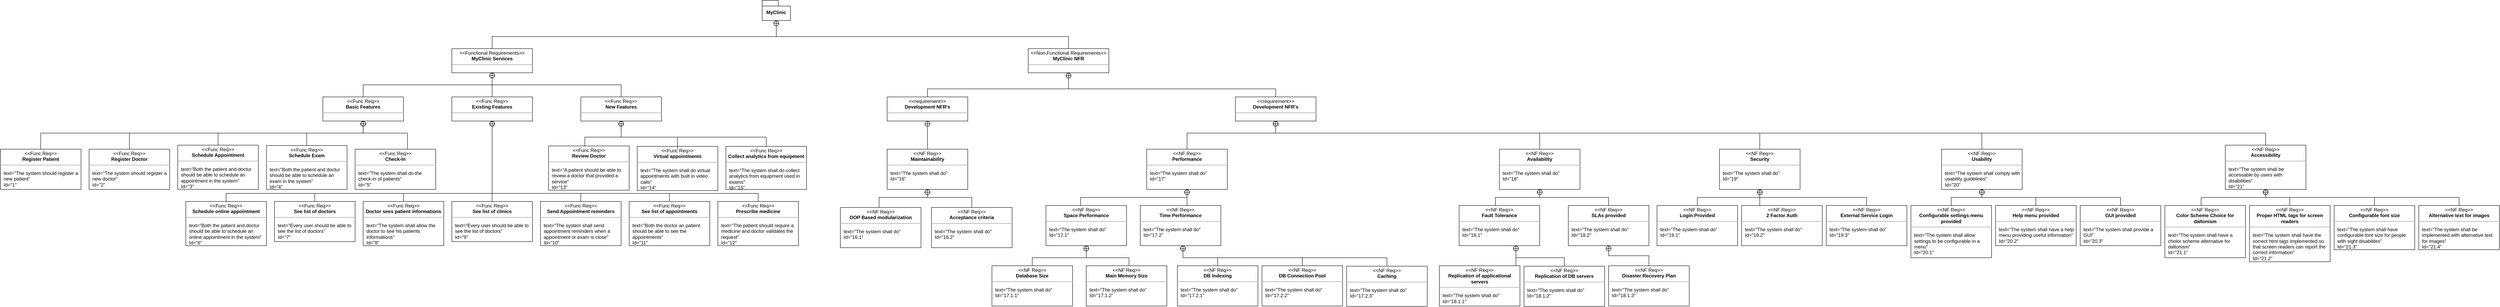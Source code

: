 <mxfile version="24.4.0" type="github">
  <diagram name="Página-1" id="odFwpj1P_mLRmx9RzsQF">
    <mxGraphModel dx="2654" dy="497" grid="1" gridSize="10" guides="1" tooltips="1" connect="1" arrows="1" fold="1" page="1" pageScale="1" pageWidth="827" pageHeight="1169" math="0" shadow="0">
      <root>
        <mxCell id="0" />
        <mxCell id="1" parent="0" />
        <mxCell id="1v43-9IHqfWxljv2G6Mm-1" value="&lt;p style=&quot;margin:0px;margin-top:4px;text-align:center;&quot;&gt;&amp;lt;&amp;lt;Functional Requirements&amp;gt;&amp;gt;&lt;br&gt;&lt;b&gt;MyClinic Services&lt;/b&gt;&lt;/p&gt;&lt;hr&gt;&lt;p&gt;&lt;/p&gt;&lt;p style=&quot;margin:0px;margin-left:8px;text-align:left;&quot;&gt;&lt;br&gt;&lt;/p&gt;" style="shape=rect;overflow=fill;html=1;whiteSpace=wrap;align=center;" parent="1" vertex="1">
          <mxGeometry x="-370" y="130" width="200" height="60" as="geometry" />
        </mxCell>
        <mxCell id="1v43-9IHqfWxljv2G6Mm-2" value="MyClinic" style="shape=folder;fontStyle=1;spacingTop=10;tabWidth=40;tabHeight=14;tabPosition=left;html=1;whiteSpace=wrap;" parent="1" vertex="1">
          <mxGeometry x="400" y="10" width="70" height="50" as="geometry" />
        </mxCell>
        <mxCell id="1v43-9IHqfWxljv2G6Mm-4" value="&lt;p style=&quot;margin:0px;margin-top:4px;text-align:center;&quot;&gt;&amp;lt;&amp;lt;Non-Functional Requirements&amp;gt;&amp;gt;&lt;br&gt;&lt;b&gt;MyClinic NFR&lt;/b&gt;&lt;/p&gt;&lt;hr&gt;&lt;p&gt;&lt;/p&gt;&lt;p style=&quot;margin:0px;margin-left:8px;text-align:left;&quot;&gt;&lt;br&gt;&lt;/p&gt;" style="shape=rect;overflow=fill;html=1;whiteSpace=wrap;align=center;" parent="1" vertex="1">
          <mxGeometry x="1060" y="130" width="200" height="60" as="geometry" />
        </mxCell>
        <mxCell id="1v43-9IHqfWxljv2G6Mm-42" value="&lt;p style=&quot;margin:0px;margin-top:4px;text-align:center;&quot;&gt;&amp;lt;&amp;lt;Func Req&amp;gt;&amp;gt;&lt;br&gt;&lt;b&gt;Register Patient&lt;/b&gt;&lt;/p&gt;&lt;hr&gt;&lt;p&gt;&lt;/p&gt;&lt;p style=&quot;margin:0px;margin-left:8px;text-align:left;&quot;&gt;text=&quot;The system should register a new patient&quot;&lt;br&gt;Id=&quot;1&quot;&lt;/p&gt;" style="shape=rect;overflow=fill;html=1;whiteSpace=wrap;align=center;" parent="1" vertex="1">
          <mxGeometry x="-1490" y="380" width="200" height="100" as="geometry" />
        </mxCell>
        <mxCell id="1v43-9IHqfWxljv2G6Mm-43" value="&lt;p style=&quot;margin:0px;margin-top:4px;text-align:center;&quot;&gt;&amp;lt;&amp;lt;Func Req&amp;gt;&amp;gt;&lt;br&gt;&lt;b&gt;Basic Features&lt;/b&gt;&lt;/p&gt;&lt;hr&gt;&lt;p&gt;&lt;/p&gt;&lt;p style=&quot;margin:0px;margin-left:8px;text-align:left;&quot;&gt;&lt;br&gt;&lt;/p&gt;" style="shape=rect;overflow=fill;html=1;whiteSpace=wrap;align=center;" parent="1" vertex="1">
          <mxGeometry x="-690" y="250" width="200" height="60" as="geometry" />
        </mxCell>
        <mxCell id="1v43-9IHqfWxljv2G6Mm-44" value="&lt;p style=&quot;margin:0px;margin-top:4px;text-align:center;&quot;&gt;&amp;lt;&amp;lt;Func Req&amp;gt;&amp;gt;&lt;br&gt;&lt;b&gt;Existing Features&lt;/b&gt;&lt;/p&gt;&lt;hr&gt;&lt;p&gt;&lt;/p&gt;&lt;p style=&quot;margin:0px;margin-left:8px;text-align:left;&quot;&gt;&lt;br&gt;&lt;/p&gt;" style="shape=rect;overflow=fill;html=1;whiteSpace=wrap;align=center;" parent="1" vertex="1">
          <mxGeometry x="-370" y="250" width="200" height="60" as="geometry" />
        </mxCell>
        <mxCell id="1v43-9IHqfWxljv2G6Mm-45" value="&lt;p style=&quot;margin:0px;margin-top:4px;text-align:center;&quot;&gt;&amp;lt;&amp;lt;Func Req&amp;gt;&amp;gt;&lt;br&gt;&lt;b&gt;New Features&lt;/b&gt;&lt;/p&gt;&lt;hr&gt;&lt;p&gt;&lt;/p&gt;&lt;p style=&quot;margin:0px;margin-left:8px;text-align:left;&quot;&gt;&lt;br&gt;&lt;/p&gt;" style="shape=rect;overflow=fill;html=1;whiteSpace=wrap;align=center;" parent="1" vertex="1">
          <mxGeometry x="-50" y="250" width="200" height="60" as="geometry" />
        </mxCell>
        <mxCell id="1v43-9IHqfWxljv2G6Mm-47" value="&lt;p style=&quot;margin:0px;margin-top:4px;text-align:center;&quot;&gt;&amp;lt;&amp;lt;Func Req&amp;gt;&amp;gt;&lt;br&gt;&lt;b&gt;Register Doctor&lt;/b&gt;&lt;/p&gt;&lt;hr&gt;&lt;p&gt;&lt;/p&gt;&lt;p style=&quot;margin:0px;margin-left:8px;text-align:left;&quot;&gt;text=&quot;The system should register a new doctor&quot;&lt;br&gt;Id=&quot;2&quot;&lt;/p&gt;" style="shape=rect;overflow=fill;html=1;whiteSpace=wrap;align=center;" parent="1" vertex="1">
          <mxGeometry x="-1270" y="380" width="200" height="100" as="geometry" />
        </mxCell>
        <mxCell id="1v43-9IHqfWxljv2G6Mm-48" value="&lt;p style=&quot;margin:0px;margin-top:4px;text-align:center;&quot;&gt;&amp;lt;&amp;lt;Func Req&amp;gt;&amp;gt;&lt;br&gt;&lt;b&gt;Schedule Appointment&lt;/b&gt;&lt;/p&gt;&lt;hr&gt;&lt;p&gt;&lt;/p&gt;&lt;p style=&quot;margin:0px;margin-left:8px;text-align:left;&quot;&gt;text=&quot;Both the patient and doctur should be able to schedule an appointment in the system&quot;&lt;br&gt;Id=&quot;3&quot;&lt;/p&gt;" style="shape=rect;overflow=fill;html=1;whiteSpace=wrap;align=center;" parent="1" vertex="1">
          <mxGeometry x="-1050" y="370" width="200" height="110" as="geometry" />
        </mxCell>
        <mxCell id="1v43-9IHqfWxljv2G6Mm-49" value="&lt;p style=&quot;margin:0px;margin-top:4px;text-align:center;&quot;&gt;&amp;lt;&amp;lt;Func Req&amp;gt;&amp;gt;&lt;br&gt;&lt;b&gt;Schedule Exam&lt;/b&gt;&lt;/p&gt;&lt;hr&gt;&lt;p&gt;&lt;/p&gt;&lt;p style=&quot;margin:0px;margin-left:8px;text-align:left;&quot;&gt;text=&quot;Both the patient and doctur should be able to schedule an exam in the system&quot;&lt;br&gt;Id=&quot;4&quot;&lt;/p&gt;" style="shape=rect;overflow=fill;html=1;whiteSpace=wrap;align=center;" parent="1" vertex="1">
          <mxGeometry x="-830" y="371" width="200" height="109" as="geometry" />
        </mxCell>
        <mxCell id="1v43-9IHqfWxljv2G6Mm-50" value="&lt;p style=&quot;margin:0px;margin-top:4px;text-align:center;&quot;&gt;&amp;lt;&amp;lt;Func Req&amp;gt;&amp;gt;&lt;br&gt;&lt;b&gt;Check-In&lt;/b&gt;&lt;/p&gt;&lt;hr&gt;&lt;p&gt;&lt;/p&gt;&lt;p style=&quot;margin:0px;margin-left:8px;text-align:left;&quot;&gt;text=&quot;The system shall do the check-in of patients&quot;&lt;br&gt;Id=&quot;5&quot;&lt;/p&gt;" style="shape=rect;overflow=fill;html=1;whiteSpace=wrap;align=center;" parent="1" vertex="1">
          <mxGeometry x="-610" y="380" width="200" height="100" as="geometry" />
        </mxCell>
        <mxCell id="1v43-9IHqfWxljv2G6Mm-51" value="" style="rounded=0;html=1;labelBackgroundColor=none;endArrow=none;edgeStyle=elbowEdgeStyle;elbow=vertical;startArrow=sysMLPackCont;startSize=12;" parent="1" source="1v43-9IHqfWxljv2G6Mm-43" target="1v43-9IHqfWxljv2G6Mm-42" edge="1">
          <mxGeometry relative="1" as="geometry">
            <mxPoint x="-1100" y="280" as="sourcePoint" />
            <mxPoint x="-1410" y="340" as="targetPoint" />
            <Array as="points">
              <mxPoint x="-980" y="340" />
            </Array>
          </mxGeometry>
        </mxCell>
        <mxCell id="1v43-9IHqfWxljv2G6Mm-52" value="" style="rounded=0;html=1;labelBackgroundColor=none;endArrow=none;edgeStyle=elbowEdgeStyle;elbow=vertical;startArrow=sysMLPackCont;startSize=12;" parent="1" source="1v43-9IHqfWxljv2G6Mm-43" target="1v43-9IHqfWxljv2G6Mm-47" edge="1">
          <mxGeometry relative="1" as="geometry">
            <mxPoint x="-570" y="340" as="sourcePoint" />
            <mxPoint x="-1330" y="220" as="targetPoint" />
            <Array as="points">
              <mxPoint x="-880" y="340" />
            </Array>
          </mxGeometry>
        </mxCell>
        <mxCell id="1v43-9IHqfWxljv2G6Mm-53" value="" style="rounded=0;html=1;labelBackgroundColor=none;endArrow=none;edgeStyle=elbowEdgeStyle;elbow=vertical;startArrow=sysMLPackCont;startSize=12;" parent="1" source="1v43-9IHqfWxljv2G6Mm-43" target="1v43-9IHqfWxljv2G6Mm-48" edge="1">
          <mxGeometry relative="1" as="geometry">
            <mxPoint x="-540" y="320" as="sourcePoint" />
            <mxPoint x="-1120" y="390" as="targetPoint" />
            <Array as="points">
              <mxPoint x="-770" y="340" />
            </Array>
          </mxGeometry>
        </mxCell>
        <mxCell id="1v43-9IHqfWxljv2G6Mm-54" value="" style="rounded=0;html=1;labelBackgroundColor=none;endArrow=none;edgeStyle=elbowEdgeStyle;elbow=vertical;startArrow=sysMLPackCont;startSize=12;" parent="1" target="1v43-9IHqfWxljv2G6Mm-49" edge="1">
          <mxGeometry relative="1" as="geometry">
            <mxPoint x="-590.11" y="310.0" as="sourcePoint" />
            <mxPoint x="-590.11" y="380" as="targetPoint" />
            <Array as="points">
              <mxPoint x="-590.11" y="340" />
              <mxPoint x="-620.11" y="360" />
            </Array>
          </mxGeometry>
        </mxCell>
        <mxCell id="1v43-9IHqfWxljv2G6Mm-55" value="" style="rounded=0;html=1;labelBackgroundColor=none;endArrow=none;edgeStyle=elbowEdgeStyle;elbow=vertical;startArrow=sysMLPackCont;startSize=12;" parent="1" source="1v43-9IHqfWxljv2G6Mm-43" target="1v43-9IHqfWxljv2G6Mm-50" edge="1">
          <mxGeometry relative="1" as="geometry">
            <mxPoint x="-480.11" y="310.0" as="sourcePoint" />
            <mxPoint x="-620" y="380" as="targetPoint" />
            <Array as="points">
              <mxPoint x="-480.11" y="340" />
              <mxPoint x="-510.11" y="360" />
            </Array>
          </mxGeometry>
        </mxCell>
        <mxCell id="1v43-9IHqfWxljv2G6Mm-56" value="&lt;p style=&quot;margin:0px;margin-top:4px;text-align:center;&quot;&gt;&amp;lt;&amp;lt;Func Req&amp;gt;&amp;gt;&lt;br&gt;&lt;b&gt;Schedule online appointment&lt;/b&gt;&lt;/p&gt;&lt;hr&gt;&lt;p&gt;&lt;/p&gt;&lt;p style=&quot;margin:0px;margin-left:8px;text-align:left;&quot;&gt;text=&quot;Both the patient and doctur should be able to schedule an online appointment in the system&quot;&lt;br&gt;Id=&quot;6&quot;&lt;/p&gt;" style="shape=rect;overflow=fill;html=1;whiteSpace=wrap;align=center;" parent="1" vertex="1">
          <mxGeometry x="-1030" y="510" width="200" height="110" as="geometry" />
        </mxCell>
        <mxCell id="1v43-9IHqfWxljv2G6Mm-57" value="&lt;p style=&quot;margin:0px;margin-top:4px;text-align:center;&quot;&gt;&amp;lt;&amp;lt;Func Req&amp;gt;&amp;gt;&lt;br&gt;&lt;b&gt;See list of doctors&lt;/b&gt;&lt;/p&gt;&lt;hr&gt;&lt;p&gt;&lt;/p&gt;&lt;p style=&quot;margin:0px;margin-left:8px;text-align:left;&quot;&gt;text=&quot;Every user should be able to see the list of doctors&quot;&lt;br&gt;Id=&quot;7&quot;&lt;/p&gt;" style="shape=rect;overflow=fill;html=1;whiteSpace=wrap;align=center;" parent="1" vertex="1">
          <mxGeometry x="-810" y="510" width="200" height="100" as="geometry" />
        </mxCell>
        <mxCell id="1v43-9IHqfWxljv2G6Mm-58" value="&lt;p style=&quot;margin:0px;margin-top:4px;text-align:center;&quot;&gt;&amp;lt;&amp;lt;Func Req&amp;gt;&amp;gt;&lt;br&gt;&lt;b&gt;Doctor sees patient informations&lt;/b&gt;&lt;/p&gt;&lt;hr&gt;&lt;p&gt;&lt;/p&gt;&lt;p style=&quot;margin:0px;margin-left:8px;text-align:left;&quot;&gt;text=&quot;The system shall allow the doctor to see his patients informations&quot;&lt;br&gt;Id=&quot;8&quot;&lt;/p&gt;" style="shape=rect;overflow=fill;html=1;whiteSpace=wrap;align=center;" parent="1" vertex="1">
          <mxGeometry x="-590" y="510" width="200" height="110" as="geometry" />
        </mxCell>
        <mxCell id="1v43-9IHqfWxljv2G6Mm-59" value="&lt;p style=&quot;margin:0px;margin-top:4px;text-align:center;&quot;&gt;&amp;lt;&amp;lt;Func Req&amp;gt;&amp;gt;&lt;br&gt;&lt;b&gt;See list of clinics&lt;/b&gt;&lt;/p&gt;&lt;hr&gt;&lt;p&gt;&lt;/p&gt;&lt;p style=&quot;margin:0px;margin-left:8px;text-align:left;&quot;&gt;text=&quot;Every user should be able to see the list of doctors&quot;&lt;br&gt;Id=&quot;9&quot;&lt;/p&gt;" style="shape=rect;overflow=fill;html=1;whiteSpace=wrap;align=center;" parent="1" vertex="1">
          <mxGeometry x="-370" y="510" width="200" height="100" as="geometry" />
        </mxCell>
        <mxCell id="1v43-9IHqfWxljv2G6Mm-60" value="&lt;p style=&quot;margin:0px;margin-top:4px;text-align:center;&quot;&gt;&amp;lt;&amp;lt;Func Req&amp;gt;&amp;gt;&lt;br&gt;&lt;b&gt;Send Appointment reminders&lt;/b&gt;&lt;/p&gt;&lt;hr&gt;&lt;p&gt;&lt;/p&gt;&lt;p style=&quot;margin:0px;margin-left:8px;text-align:left;&quot;&gt;text=&quot;The system shall send appointment reminders when a appointment or exam is close&quot;&lt;br&gt;Id=&quot;10&quot;&lt;/p&gt;" style="shape=rect;overflow=fill;html=1;whiteSpace=wrap;align=center;" parent="1" vertex="1">
          <mxGeometry x="-150" y="510" width="200" height="110" as="geometry" />
        </mxCell>
        <mxCell id="1v43-9IHqfWxljv2G6Mm-61" value="&lt;p style=&quot;margin:0px;margin-top:4px;text-align:center;&quot;&gt;&amp;lt;&amp;lt;Func Req&amp;gt;&amp;gt;&lt;br&gt;&lt;b&gt;See list of appointments&lt;/b&gt;&lt;/p&gt;&lt;hr&gt;&lt;p&gt;&lt;/p&gt;&lt;p style=&quot;margin:0px;margin-left:8px;text-align:left;&quot;&gt;text=&quot;Both the doctor an patient should be able to see the appointments&quot;&lt;br&gt;Id=&quot;11&quot;&lt;/p&gt;" style="shape=rect;overflow=fill;html=1;whiteSpace=wrap;align=center;" parent="1" vertex="1">
          <mxGeometry x="70" y="510" width="200" height="110" as="geometry" />
        </mxCell>
        <mxCell id="1v43-9IHqfWxljv2G6Mm-62" value="&lt;p style=&quot;margin:0px;margin-top:4px;text-align:center;&quot;&gt;&amp;lt;&amp;lt;Func Req&amp;gt;&amp;gt;&lt;br&gt;&lt;b&gt;Prescribe medicine&lt;/b&gt;&lt;/p&gt;&lt;hr&gt;&lt;p&gt;&lt;/p&gt;&lt;p style=&quot;margin:0px;margin-left:8px;text-align:left;&quot;&gt;text=&quot;The patient should require a medicine and doctor validates the request&quot;&lt;br&gt;Id=&quot;12&quot;&lt;/p&gt;" style="shape=rect;overflow=fill;html=1;whiteSpace=wrap;align=center;" parent="1" vertex="1">
          <mxGeometry x="290" y="510" width="200" height="110" as="geometry" />
        </mxCell>
        <mxCell id="1v43-9IHqfWxljv2G6Mm-63" value="" style="rounded=0;html=1;labelBackgroundColor=none;endArrow=none;edgeStyle=elbowEdgeStyle;elbow=vertical;startArrow=sysMLPackCont;startSize=12;exitX=0.5;exitY=1;exitDx=0;exitDy=0;" parent="1" source="1v43-9IHqfWxljv2G6Mm-44" target="1v43-9IHqfWxljv2G6Mm-62" edge="1">
          <mxGeometry relative="1" as="geometry">
            <mxPoint x="-280" y="350" as="sourcePoint" />
            <mxPoint x="-170" y="420" as="targetPoint" />
            <Array as="points">
              <mxPoint x="390" y="490" />
              <mxPoint x="-200.11" y="400" />
            </Array>
          </mxGeometry>
        </mxCell>
        <mxCell id="1v43-9IHqfWxljv2G6Mm-64" value="" style="rounded=0;html=1;labelBackgroundColor=none;endArrow=none;edgeStyle=elbowEdgeStyle;elbow=vertical;startArrow=sysMLPackCont;startSize=12;" parent="1" target="1v43-9IHqfWxljv2G6Mm-61" edge="1">
          <mxGeometry relative="1" as="geometry">
            <mxPoint x="-270" y="310" as="sourcePoint" />
            <mxPoint x="-490" y="590" as="targetPoint" />
            <Array as="points">
              <mxPoint x="-380" y="490" />
            </Array>
          </mxGeometry>
        </mxCell>
        <mxCell id="1v43-9IHqfWxljv2G6Mm-65" value="" style="rounded=0;html=1;labelBackgroundColor=none;endArrow=none;edgeStyle=elbowEdgeStyle;elbow=vertical;startArrow=sysMLPackCont;startSize=12;" parent="1" source="1v43-9IHqfWxljv2G6Mm-44" target="1v43-9IHqfWxljv2G6Mm-60" edge="1">
          <mxGeometry relative="1" as="geometry">
            <mxPoint x="-310" y="310" as="sourcePoint" />
            <mxPoint x="-560" y="510" as="targetPoint" />
            <Array as="points">
              <mxPoint x="-50" y="490" />
              <mxPoint x="-420" y="490" />
            </Array>
          </mxGeometry>
        </mxCell>
        <mxCell id="1v43-9IHqfWxljv2G6Mm-66" value="" style="rounded=0;html=1;labelBackgroundColor=none;endArrow=none;edgeStyle=elbowEdgeStyle;elbow=vertical;startArrow=sysMLPackCont;startSize=12;" parent="1" source="1v43-9IHqfWxljv2G6Mm-44" target="1v43-9IHqfWxljv2G6Mm-59" edge="1">
          <mxGeometry relative="1" as="geometry">
            <mxPoint x="-440" y="300" as="sourcePoint" />
            <mxPoint x="-370" y="560" as="targetPoint" />
            <Array as="points">
              <mxPoint x="-270" y="440" />
            </Array>
          </mxGeometry>
        </mxCell>
        <mxCell id="1v43-9IHqfWxljv2G6Mm-67" value="" style="rounded=0;html=1;labelBackgroundColor=none;endArrow=none;edgeStyle=elbowEdgeStyle;elbow=vertical;startArrow=sysMLPackCont;startSize=12;" parent="1" source="1v43-9IHqfWxljv2G6Mm-44" target="1v43-9IHqfWxljv2G6Mm-58" edge="1">
          <mxGeometry relative="1" as="geometry">
            <mxPoint x="-260" y="320" as="sourcePoint" />
            <mxPoint x="-920" y="520" as="targetPoint" />
            <Array as="points">
              <mxPoint x="-490" y="490" />
            </Array>
          </mxGeometry>
        </mxCell>
        <mxCell id="1v43-9IHqfWxljv2G6Mm-68" value="" style="rounded=0;html=1;labelBackgroundColor=none;endArrow=none;edgeStyle=elbowEdgeStyle;elbow=vertical;startArrow=sysMLPackCont;startSize=12;" parent="1" source="1v43-9IHqfWxljv2G6Mm-44" target="1v43-9IHqfWxljv2G6Mm-57" edge="1">
          <mxGeometry relative="1" as="geometry">
            <mxPoint x="-260" y="320" as="sourcePoint" />
            <mxPoint x="-1140" y="520" as="targetPoint" />
            <Array as="points">
              <mxPoint x="-710" y="490" />
            </Array>
          </mxGeometry>
        </mxCell>
        <mxCell id="1v43-9IHqfWxljv2G6Mm-69" value="" style="rounded=0;html=1;labelBackgroundColor=none;endArrow=none;edgeStyle=elbowEdgeStyle;elbow=vertical;startArrow=sysMLPackCont;startSize=12;" parent="1" source="1v43-9IHqfWxljv2G6Mm-44" target="1v43-9IHqfWxljv2G6Mm-56" edge="1">
          <mxGeometry relative="1" as="geometry">
            <mxPoint x="-380" y="310" as="sourcePoint" />
            <mxPoint x="-1480" y="510" as="targetPoint" />
            <Array as="points">
              <mxPoint x="-930" y="490" />
            </Array>
          </mxGeometry>
        </mxCell>
        <mxCell id="1v43-9IHqfWxljv2G6Mm-70" value="&lt;p style=&quot;margin:0px;margin-top:4px;text-align:center;&quot;&gt;&amp;lt;&amp;lt;Func Req&amp;gt;&amp;gt;&lt;br&gt;&lt;b&gt;Review Doctor&lt;/b&gt;&lt;/p&gt;&lt;hr&gt;&lt;p&gt;&lt;/p&gt;&lt;p style=&quot;margin:0px;margin-left:8px;text-align:left;&quot;&gt;text=&quot;A patient should be able to review a doctor that provided a service&quot;&lt;br&gt;Id=&quot;13&quot;&lt;/p&gt;" style="shape=rect;overflow=fill;html=1;whiteSpace=wrap;align=center;" parent="1" vertex="1">
          <mxGeometry x="-130" y="372" width="200" height="110" as="geometry" />
        </mxCell>
        <mxCell id="1v43-9IHqfWxljv2G6Mm-71" value="&lt;p style=&quot;margin:0px;margin-top:4px;text-align:center;&quot;&gt;&amp;lt;&amp;lt;Func Req&amp;gt;&amp;gt;&lt;br&gt;&lt;b&gt;Virtual appointments&lt;/b&gt;&lt;/p&gt;&lt;hr&gt;&lt;p&gt;&lt;/p&gt;&lt;p style=&quot;margin:0px;margin-left:8px;text-align:left;&quot;&gt;text=&quot;The system shall do virtual appointments with built in video calls&quot;&lt;br&gt;Id=&quot;14&quot;&lt;/p&gt;" style="shape=rect;overflow=fill;html=1;whiteSpace=wrap;align=center;" parent="1" vertex="1">
          <mxGeometry x="90" y="373" width="200" height="110" as="geometry" />
        </mxCell>
        <mxCell id="1v43-9IHqfWxljv2G6Mm-72" value="&lt;p style=&quot;margin:0px;margin-top:4px;text-align:center;&quot;&gt;&amp;lt;&amp;lt;Func Req&amp;gt;&amp;gt;&lt;br&gt;&lt;b&gt;Collect analytics from equipment&lt;/b&gt;&lt;/p&gt;&lt;hr&gt;&lt;p&gt;&lt;/p&gt;&lt;p style=&quot;margin:0px;margin-left:8px;text-align:left;&quot;&gt;text=&quot;The system shall do collect analytics from equipment used in exams&quot;&lt;br&gt;Id=&quot;15&quot;&lt;/p&gt;" style="shape=rect;overflow=fill;html=1;whiteSpace=wrap;align=center;" parent="1" vertex="1">
          <mxGeometry x="310" y="373" width="200" height="107" as="geometry" />
        </mxCell>
        <mxCell id="1v43-9IHqfWxljv2G6Mm-80" value="" style="rounded=0;html=1;labelBackgroundColor=none;endArrow=none;edgeStyle=elbowEdgeStyle;elbow=vertical;startArrow=sysMLPackCont;startSize=12;exitX=0.5;exitY=1;exitDx=0;exitDy=0;" parent="1" source="1v43-9IHqfWxljv2G6Mm-45" target="1v43-9IHqfWxljv2G6Mm-70" edge="1">
          <mxGeometry relative="1" as="geometry">
            <mxPoint x="60" y="320" as="sourcePoint" />
            <mxPoint x="60" y="390" as="targetPoint" />
            <Array as="points">
              <mxPoint x="-40" y="350" />
            </Array>
          </mxGeometry>
        </mxCell>
        <mxCell id="1v43-9IHqfWxljv2G6Mm-81" value="" style="rounded=0;html=1;labelBackgroundColor=none;endArrow=none;edgeStyle=elbowEdgeStyle;elbow=vertical;startArrow=sysMLPackCont;startSize=12;exitX=0.5;exitY=1;exitDx=0;exitDy=0;" parent="1" source="1v43-9IHqfWxljv2G6Mm-45" edge="1">
          <mxGeometry relative="1" as="geometry">
            <mxPoint x="140.0" y="310" as="sourcePoint" />
            <mxPoint x="190.0" y="380" as="targetPoint" />
            <Array as="points">
              <mxPoint x="230" y="350" />
            </Array>
          </mxGeometry>
        </mxCell>
        <mxCell id="1v43-9IHqfWxljv2G6Mm-82" value="" style="rounded=0;html=1;labelBackgroundColor=none;endArrow=none;edgeStyle=elbowEdgeStyle;elbow=vertical;startArrow=sysMLPackCont;startSize=12;" parent="1" source="1v43-9IHqfWxljv2G6Mm-45" target="1v43-9IHqfWxljv2G6Mm-72" edge="1">
          <mxGeometry relative="1" as="geometry">
            <mxPoint x="250" y="300" as="sourcePoint" />
            <mxPoint x="390.0" y="370" as="targetPoint" />
            <Array as="points">
              <mxPoint x="240" y="350" />
            </Array>
          </mxGeometry>
        </mxCell>
        <mxCell id="1v43-9IHqfWxljv2G6Mm-84" value="" style="rounded=0;html=1;labelBackgroundColor=none;endArrow=none;edgeStyle=elbowEdgeStyle;elbow=vertical;startArrow=sysMLPackCont;startSize=12;" parent="1" source="1v43-9IHqfWxljv2G6Mm-1" target="1v43-9IHqfWxljv2G6Mm-43" edge="1">
          <mxGeometry relative="1" as="geometry">
            <mxPoint x="-180" y="60" as="sourcePoint" />
            <mxPoint x="-1500" y="260" as="targetPoint" />
            <Array as="points">
              <mxPoint x="-590" y="220" />
            </Array>
          </mxGeometry>
        </mxCell>
        <mxCell id="1v43-9IHqfWxljv2G6Mm-85" value="" style="rounded=0;html=1;labelBackgroundColor=none;endArrow=none;edgeStyle=elbowEdgeStyle;elbow=vertical;startArrow=sysMLPackCont;startSize=12;" parent="1" source="1v43-9IHqfWxljv2G6Mm-1" target="1v43-9IHqfWxljv2G6Mm-44" edge="1">
          <mxGeometry relative="1" as="geometry">
            <mxPoint x="-170" y="200" as="sourcePoint" />
            <mxPoint x="-490" y="260" as="targetPoint" />
            <Array as="points">
              <mxPoint x="-270" y="230" />
            </Array>
          </mxGeometry>
        </mxCell>
        <mxCell id="1v43-9IHqfWxljv2G6Mm-86" value="" style="rounded=0;html=1;labelBackgroundColor=none;endArrow=none;edgeStyle=elbowEdgeStyle;elbow=vertical;startArrow=sysMLPackCont;startSize=12;" parent="1" source="1v43-9IHqfWxljv2G6Mm-1" target="1v43-9IHqfWxljv2G6Mm-45" edge="1">
          <mxGeometry relative="1" as="geometry">
            <mxPoint x="-40" y="150" as="sourcePoint" />
            <mxPoint x="-40" y="210" as="targetPoint" />
            <Array as="points">
              <mxPoint x="50" y="220" />
            </Array>
          </mxGeometry>
        </mxCell>
        <mxCell id="1v43-9IHqfWxljv2G6Mm-88" value="&lt;p style=&quot;margin:0px;margin-top:4px;text-align:center;&quot;&gt;&amp;lt;&amp;lt;requirement&amp;gt;&amp;gt;&lt;br&gt;&lt;b&gt;Development NFR&#39;s&lt;/b&gt;&lt;/p&gt;&lt;hr&gt;&lt;p&gt;&lt;/p&gt;&lt;p style=&quot;margin:0px;margin-left:8px;text-align:left;&quot;&gt;&lt;br&gt;&lt;/p&gt;" style="shape=rect;overflow=fill;html=1;whiteSpace=wrap;align=center;" parent="1" vertex="1">
          <mxGeometry x="710" y="250" width="200" height="60" as="geometry" />
        </mxCell>
        <mxCell id="1v43-9IHqfWxljv2G6Mm-89" value="&lt;p style=&quot;margin:0px;margin-top:4px;text-align:center;&quot;&gt;&amp;lt;&amp;lt;NF Req&amp;gt;&amp;gt;&lt;br&gt;&lt;b&gt;Maintainability&lt;/b&gt;&lt;/p&gt;&lt;hr&gt;&lt;p&gt;&lt;/p&gt;&lt;p style=&quot;margin:0px;margin-left:8px;text-align:left;&quot;&gt;text=&quot;The system shall do&quot;&lt;br&gt;Id=&quot;16&quot;&lt;/p&gt;" style="shape=rect;overflow=fill;html=1;whiteSpace=wrap;align=center;" parent="1" vertex="1">
          <mxGeometry x="710" y="380" width="200" height="100" as="geometry" />
        </mxCell>
        <mxCell id="1v43-9IHqfWxljv2G6Mm-90" value="" style="rounded=0;html=1;labelBackgroundColor=none;endArrow=none;edgeStyle=elbowEdgeStyle;elbow=vertical;startArrow=sysMLPackCont;startSize=12;" parent="1" source="1v43-9IHqfWxljv2G6Mm-2" target="1v43-9IHqfWxljv2G6Mm-1" edge="1">
          <mxGeometry relative="1" as="geometry">
            <mxPoint x="370" y="100" as="sourcePoint" />
            <mxPoint x="50" y="160" as="targetPoint" />
            <Array as="points">
              <mxPoint x="-110" y="100" />
            </Array>
          </mxGeometry>
        </mxCell>
        <mxCell id="1v43-9IHqfWxljv2G6Mm-91" value="" style="rounded=0;html=1;labelBackgroundColor=none;endArrow=none;edgeStyle=elbowEdgeStyle;elbow=vertical;startArrow=sysMLPackCont;startSize=12;" parent="1" source="1v43-9IHqfWxljv2G6Mm-2" target="1v43-9IHqfWxljv2G6Mm-4" edge="1">
          <mxGeometry relative="1" as="geometry">
            <mxPoint x="1105" y="90" as="sourcePoint" />
            <mxPoint x="400" y="160" as="targetPoint" />
            <Array as="points">
              <mxPoint x="1160" y="100" />
            </Array>
          </mxGeometry>
        </mxCell>
        <mxCell id="js9QWIpTAmIStjJIfFOv-1" value="" style="rounded=0;html=1;labelBackgroundColor=none;endArrow=none;edgeStyle=elbowEdgeStyle;elbow=vertical;startArrow=sysMLPackCont;startSize=12;" parent="1" source="1v43-9IHqfWxljv2G6Mm-4" target="1v43-9IHqfWxljv2G6Mm-88" edge="1">
          <mxGeometry relative="1" as="geometry">
            <mxPoint x="1165" y="190.0" as="sourcePoint" />
            <mxPoint x="780" y="250" as="targetPoint" />
            <Array as="points">
              <mxPoint x="960" y="230" />
            </Array>
          </mxGeometry>
        </mxCell>
        <mxCell id="js9QWIpTAmIStjJIfFOv-2" value="" style="rounded=0;html=1;labelBackgroundColor=none;endArrow=none;edgeStyle=elbowEdgeStyle;elbow=vertical;startArrow=sysMLPackCont;startSize=12;exitX=0.5;exitY=1;exitDx=0;exitDy=0;" parent="1" source="1v43-9IHqfWxljv2G6Mm-4" target="js9QWIpTAmIStjJIfFOv-7" edge="1">
          <mxGeometry relative="1" as="geometry">
            <mxPoint x="1030" y="330" as="sourcePoint" />
            <mxPoint x="1350" y="390" as="targetPoint" />
            <Array as="points">
              <mxPoint x="1350" y="230" />
            </Array>
          </mxGeometry>
        </mxCell>
        <mxCell id="js9QWIpTAmIStjJIfFOv-5" value="" style="rounded=0;html=1;labelBackgroundColor=none;endArrow=none;edgeStyle=elbowEdgeStyle;elbow=vertical;startArrow=sysMLPackCont;startSize=12;" parent="1" source="1v43-9IHqfWxljv2G6Mm-88" target="1v43-9IHqfWxljv2G6Mm-89" edge="1">
          <mxGeometry relative="1" as="geometry">
            <mxPoint x="1010" y="310" as="sourcePoint" />
            <mxPoint x="660" y="370" as="targetPoint" />
            <Array as="points">
              <mxPoint x="810" y="350" />
            </Array>
          </mxGeometry>
        </mxCell>
        <mxCell id="js9QWIpTAmIStjJIfFOv-6" value="&lt;p style=&quot;margin:0px;margin-top:4px;text-align:center;&quot;&gt;&amp;lt;&amp;lt;NF Req&amp;gt;&amp;gt;&lt;br&gt;&lt;b&gt;Performance&lt;/b&gt;&lt;/p&gt;&lt;hr&gt;&lt;p&gt;&lt;/p&gt;&lt;p style=&quot;margin:0px;margin-left:8px;text-align:left;&quot;&gt;text=&quot;The system shall do&quot;&lt;br&gt;Id=&quot;17&quot;&lt;/p&gt;" style="shape=rect;overflow=fill;html=1;whiteSpace=wrap;align=center;" parent="1" vertex="1">
          <mxGeometry x="1354" y="380" width="200" height="100" as="geometry" />
        </mxCell>
        <mxCell id="js9QWIpTAmIStjJIfFOv-7" value="&lt;p style=&quot;margin:0px;margin-top:4px;text-align:center;&quot;&gt;&amp;lt;&amp;lt;requirement&amp;gt;&amp;gt;&lt;br&gt;&lt;b&gt;Development NFR&#39;s&lt;/b&gt;&lt;/p&gt;&lt;hr&gt;&lt;p&gt;&lt;/p&gt;&lt;p style=&quot;margin:0px;margin-left:8px;text-align:left;&quot;&gt;&lt;br&gt;&lt;/p&gt;" style="shape=rect;overflow=fill;html=1;whiteSpace=wrap;align=center;" parent="1" vertex="1">
          <mxGeometry x="1574" y="250" width="200" height="60" as="geometry" />
        </mxCell>
        <mxCell id="js9QWIpTAmIStjJIfFOv-8" value="&lt;p style=&quot;margin:0px;margin-top:4px;text-align:center;&quot;&gt;&amp;lt;&amp;lt;NF Req&amp;gt;&amp;gt;&lt;br&gt;&lt;b&gt;Security&lt;/b&gt;&lt;/p&gt;&lt;hr&gt;&lt;p&gt;&lt;/p&gt;&lt;p style=&quot;margin:0px;margin-left:8px;text-align:left;&quot;&gt;text=&quot;The system shall do&quot;&lt;br&gt;Id=&quot;19&quot;&lt;/p&gt;" style="shape=rect;overflow=fill;html=1;whiteSpace=wrap;align=center;" parent="1" vertex="1">
          <mxGeometry x="2775" y="380" width="200" height="100" as="geometry" />
        </mxCell>
        <mxCell id="js9QWIpTAmIStjJIfFOv-9" value="&lt;p style=&quot;margin:0px;margin-top:4px;text-align:center;&quot;&gt;&amp;lt;&amp;lt;NF Req&amp;gt;&amp;gt;&lt;br&gt;&lt;b&gt;Usability&lt;/b&gt;&lt;/p&gt;&lt;hr&gt;&lt;p&gt;&lt;/p&gt;&lt;p style=&quot;margin:0px;margin-left:8px;text-align:left;&quot;&gt;text=&quot;The system shall comply with usability guidelines&quot;&lt;br&gt;Id=&quot;20&quot;&lt;/p&gt;" style="shape=rect;overflow=fill;html=1;whiteSpace=wrap;align=center;" parent="1" vertex="1">
          <mxGeometry x="3326" y="380" width="200" height="100" as="geometry" />
        </mxCell>
        <mxCell id="js9QWIpTAmIStjJIfFOv-10" value="&lt;p style=&quot;margin:0px;margin-top:4px;text-align:center;&quot;&gt;&amp;lt;&amp;lt;NF Req&amp;gt;&amp;gt;&lt;br&gt;&lt;b&gt;Accessibility&lt;/b&gt;&lt;/p&gt;&lt;hr&gt;&lt;p&gt;&lt;/p&gt;&lt;p style=&quot;margin:0px;margin-left:8px;text-align:left;&quot;&gt;text=&quot;The system shall be accessable by users with disabilities&quot;&lt;br&gt;Id=&quot;21&quot;&lt;/p&gt;" style="shape=rect;overflow=fill;html=1;whiteSpace=wrap;align=center;" parent="1" vertex="1">
          <mxGeometry x="4030" y="370" width="200" height="110" as="geometry" />
        </mxCell>
        <mxCell id="js9QWIpTAmIStjJIfFOv-11" value="" style="rounded=0;html=1;labelBackgroundColor=none;endArrow=none;edgeStyle=elbowEdgeStyle;elbow=vertical;startArrow=sysMLPackCont;startSize=12;" parent="1" source="js9QWIpTAmIStjJIfFOv-7" target="js9QWIpTAmIStjJIfFOv-6" edge="1">
          <mxGeometry relative="1" as="geometry">
            <mxPoint x="1484" y="300" as="sourcePoint" />
            <mxPoint x="1674" y="360" as="targetPoint" />
            <Array as="points">
              <mxPoint x="1674" y="340" />
            </Array>
          </mxGeometry>
        </mxCell>
        <mxCell id="js9QWIpTAmIStjJIfFOv-12" value="" style="rounded=0;html=1;labelBackgroundColor=none;endArrow=none;edgeStyle=elbowEdgeStyle;elbow=vertical;startArrow=sysMLPackCont;startSize=12;" parent="1" source="js9QWIpTAmIStjJIfFOv-7" target="js9QWIpTAmIStjJIfFOv-8" edge="1">
          <mxGeometry relative="1" as="geometry">
            <mxPoint x="1824" y="340" as="sourcePoint" />
            <mxPoint x="1604" y="410" as="targetPoint" />
            <Array as="points">
              <mxPoint x="1674" y="340" />
            </Array>
          </mxGeometry>
        </mxCell>
        <mxCell id="js9QWIpTAmIStjJIfFOv-13" value="" style="rounded=0;html=1;labelBackgroundColor=none;endArrow=none;edgeStyle=elbowEdgeStyle;elbow=vertical;startArrow=sysMLPackCont;startSize=12;" parent="1" source="js9QWIpTAmIStjJIfFOv-7" target="js9QWIpTAmIStjJIfFOv-9" edge="1">
          <mxGeometry relative="1" as="geometry">
            <mxPoint x="1824" y="310" as="sourcePoint" />
            <mxPoint x="1824" y="380" as="targetPoint" />
            <Array as="points">
              <mxPoint x="1914" y="340" />
            </Array>
          </mxGeometry>
        </mxCell>
        <mxCell id="js9QWIpTAmIStjJIfFOv-14" value="" style="rounded=0;html=1;labelBackgroundColor=none;endArrow=none;edgeStyle=elbowEdgeStyle;elbow=vertical;startArrow=sysMLPackCont;startSize=12;" parent="1" source="js9QWIpTAmIStjJIfFOv-7" target="js9QWIpTAmIStjJIfFOv-10" edge="1">
          <mxGeometry relative="1" as="geometry">
            <mxPoint x="1924" y="310" as="sourcePoint" />
            <mxPoint x="2164" y="380" as="targetPoint" />
            <Array as="points">
              <mxPoint x="1904" y="340" />
            </Array>
          </mxGeometry>
        </mxCell>
        <mxCell id="js9QWIpTAmIStjJIfFOv-15" value="&lt;p style=&quot;margin:0px;margin-top:4px;text-align:center;&quot;&gt;&amp;lt;&amp;lt;NF Req&amp;gt;&amp;gt;&lt;br&gt;&lt;b&gt;OOP Based modularization&lt;/b&gt;&lt;/p&gt;&lt;hr&gt;&lt;p&gt;&lt;/p&gt;&lt;p style=&quot;margin:0px;margin-left:8px;text-align:left;&quot;&gt;text=&quot;The system shall do&quot;&lt;br&gt;Id=&quot;16.1&quot;&lt;/p&gt;" style="shape=rect;overflow=fill;html=1;whiteSpace=wrap;align=center;" parent="1" vertex="1">
          <mxGeometry x="594" y="525" width="200" height="100" as="geometry" />
        </mxCell>
        <mxCell id="js9QWIpTAmIStjJIfFOv-16" value="&lt;p style=&quot;margin:0px;margin-top:4px;text-align:center;&quot;&gt;&amp;lt;&amp;lt;NF Req&amp;gt;&amp;gt;&lt;br&gt;&lt;b&gt;Acceptance criteria&lt;/b&gt;&lt;/p&gt;&lt;hr&gt;&lt;p&gt;&lt;/p&gt;&lt;p style=&quot;margin:0px;margin-left:8px;text-align:left;&quot;&gt;text=&quot;The system shall do&quot;&lt;br&gt;Id=&quot;16.2&quot;&lt;/p&gt;" style="shape=rect;overflow=fill;html=1;whiteSpace=wrap;align=center;" parent="1" vertex="1">
          <mxGeometry x="820" y="525" width="200" height="100" as="geometry" />
        </mxCell>
        <mxCell id="js9QWIpTAmIStjJIfFOv-17" value="" style="rounded=0;html=1;labelBackgroundColor=none;endArrow=none;edgeStyle=elbowEdgeStyle;elbow=vertical;startArrow=sysMLPackCont;startSize=12;" parent="1" source="1v43-9IHqfWxljv2G6Mm-89" target="js9QWIpTAmIStjJIfFOv-15" edge="1">
          <mxGeometry relative="1" as="geometry">
            <mxPoint x="540" y="480" as="sourcePoint" />
            <mxPoint x="1200" y="680" as="targetPoint" />
            <Array as="points">
              <mxPoint x="690" y="500" />
              <mxPoint x="609.89" y="570" />
            </Array>
          </mxGeometry>
        </mxCell>
        <mxCell id="js9QWIpTAmIStjJIfFOv-18" value="" style="rounded=0;html=1;labelBackgroundColor=none;endArrow=none;edgeStyle=elbowEdgeStyle;elbow=vertical;startArrow=sysMLPackCont;startSize=12;" parent="1" source="1v43-9IHqfWxljv2G6Mm-89" target="js9QWIpTAmIStjJIfFOv-16" edge="1">
          <mxGeometry relative="1" as="geometry">
            <mxPoint x="1010" y="680" as="sourcePoint" />
            <mxPoint x="890" y="710" as="targetPoint" />
            <Array as="points">
              <mxPoint x="810" y="500" />
              <mxPoint x="809.89" y="770" />
            </Array>
          </mxGeometry>
        </mxCell>
        <mxCell id="js9QWIpTAmIStjJIfFOv-19" value="&lt;p style=&quot;margin:0px;margin-top:4px;text-align:center;&quot;&gt;&amp;lt;&amp;lt;NF Req&amp;gt;&amp;gt;&lt;br&gt;&lt;b&gt;Space Performance&lt;/b&gt;&lt;/p&gt;&lt;hr&gt;&lt;p&gt;&lt;/p&gt;&lt;p style=&quot;margin:0px;margin-left:8px;text-align:left;&quot;&gt;text=&quot;The system shall do&quot;&lt;br&gt;Id=&quot;17.1&quot;&lt;/p&gt;" style="shape=rect;overflow=fill;html=1;whiteSpace=wrap;align=center;" parent="1" vertex="1">
          <mxGeometry x="1104" y="520" width="200" height="100" as="geometry" />
        </mxCell>
        <mxCell id="js9QWIpTAmIStjJIfFOv-20" value="&lt;p style=&quot;margin:0px;margin-top:4px;text-align:center;&quot;&gt;&amp;lt;&amp;lt;NF Req&amp;gt;&amp;gt;&lt;br&gt;&lt;b&gt;Time Performance&lt;/b&gt;&lt;/p&gt;&lt;hr&gt;&lt;p&gt;&lt;/p&gt;&lt;p style=&quot;margin:0px;margin-left:8px;text-align:left;&quot;&gt;text=&quot;The system shall do&quot;&lt;br&gt;Id=&quot;17.2&quot;&lt;/p&gt;" style="shape=rect;overflow=fill;html=1;whiteSpace=wrap;align=center;" parent="1" vertex="1">
          <mxGeometry x="1338" y="520" width="200" height="100" as="geometry" />
        </mxCell>
        <mxCell id="js9QWIpTAmIStjJIfFOv-21" value="" style="rounded=0;html=1;labelBackgroundColor=none;endArrow=none;edgeStyle=elbowEdgeStyle;elbow=vertical;startArrow=sysMLPackCont;startSize=12;" parent="1" source="js9QWIpTAmIStjJIfFOv-6" target="js9QWIpTAmIStjJIfFOv-19" edge="1">
          <mxGeometry relative="1" as="geometry">
            <mxPoint x="1650" y="640" as="sourcePoint" />
            <mxPoint x="1760" y="685" as="targetPoint" />
            <Array as="points">
              <mxPoint x="1190" y="500" />
              <mxPoint x="1649.89" y="930" />
            </Array>
          </mxGeometry>
        </mxCell>
        <mxCell id="js9QWIpTAmIStjJIfFOv-22" value="" style="rounded=0;html=1;labelBackgroundColor=none;endArrow=none;edgeStyle=elbowEdgeStyle;elbow=vertical;startArrow=sysMLPackCont;startSize=12;" parent="1" source="js9QWIpTAmIStjJIfFOv-6" target="js9QWIpTAmIStjJIfFOv-20" edge="1">
          <mxGeometry relative="1" as="geometry">
            <mxPoint x="1584" y="730" as="sourcePoint" />
            <mxPoint x="1320" y="770" as="targetPoint" />
            <Array as="points">
              <mxPoint x="1454" y="500" />
              <mxPoint x="1779.89" y="1180" />
            </Array>
          </mxGeometry>
        </mxCell>
        <mxCell id="js9QWIpTAmIStjJIfFOv-23" value="&lt;p style=&quot;margin:0px;margin-top:4px;text-align:center;&quot;&gt;&amp;lt;&amp;lt;NF Req&amp;gt;&amp;gt;&lt;br&gt;&lt;b&gt;Database Size&lt;/b&gt;&lt;/p&gt;&lt;hr&gt;&lt;p&gt;&lt;/p&gt;&lt;p style=&quot;margin:0px;margin-left:8px;text-align:left;&quot;&gt;text=&quot;The system shall do&quot;&lt;br&gt;Id=&quot;17.1.1&quot;&lt;/p&gt;" style="shape=rect;overflow=fill;html=1;whiteSpace=wrap;align=center;" parent="1" vertex="1">
          <mxGeometry x="970" y="670" width="200" height="100" as="geometry" />
        </mxCell>
        <mxCell id="js9QWIpTAmIStjJIfFOv-24" value="&lt;p style=&quot;margin:0px;margin-top:4px;text-align:center;&quot;&gt;&amp;lt;&amp;lt;NF Req&amp;gt;&amp;gt;&lt;br&gt;&lt;b&gt;Main Memory Size&lt;/b&gt;&lt;/p&gt;&lt;hr&gt;&lt;p&gt;&lt;/p&gt;&lt;p style=&quot;margin:0px;margin-left:8px;text-align:left;&quot;&gt;text=&quot;The system shall do&quot;&lt;br&gt;Id=&quot;17.1.2&quot;&lt;/p&gt;" style="shape=rect;overflow=fill;html=1;whiteSpace=wrap;align=center;" parent="1" vertex="1">
          <mxGeometry x="1204" y="670" width="200" height="100" as="geometry" />
        </mxCell>
        <mxCell id="js9QWIpTAmIStjJIfFOv-25" value="" style="rounded=0;html=1;labelBackgroundColor=none;endArrow=none;edgeStyle=elbowEdgeStyle;elbow=vertical;startArrow=sysMLPackCont;startSize=12;" parent="1" source="js9QWIpTAmIStjJIfFOv-19" target="js9QWIpTAmIStjJIfFOv-23" edge="1">
          <mxGeometry relative="1" as="geometry">
            <mxPoint x="1174" y="625" as="sourcePoint" />
            <mxPoint x="910" y="665" as="targetPoint" />
            <Array as="points">
              <mxPoint x="1070" y="650" />
              <mxPoint x="1369.89" y="1075" />
            </Array>
          </mxGeometry>
        </mxCell>
        <mxCell id="js9QWIpTAmIStjJIfFOv-26" value="" style="rounded=0;html=1;labelBackgroundColor=none;endArrow=none;edgeStyle=elbowEdgeStyle;elbow=vertical;startArrow=sysMLPackCont;startSize=12;" parent="1" target="js9QWIpTAmIStjJIfFOv-27" edge="1">
          <mxGeometry relative="1" as="geometry">
            <mxPoint x="1444" y="620" as="sourcePoint" />
            <mxPoint x="1554" y="670" as="targetPoint" />
            <Array as="points">
              <mxPoint x="1530" y="650" />
            </Array>
          </mxGeometry>
        </mxCell>
        <mxCell id="js9QWIpTAmIStjJIfFOv-27" value="&lt;p style=&quot;margin:0px;margin-top:4px;text-align:center;&quot;&gt;&amp;lt;&amp;lt;NF Req&amp;gt;&amp;gt;&lt;br&gt;&lt;b&gt;DB Indexing&lt;/b&gt;&lt;/p&gt;&lt;hr&gt;&lt;p&gt;&lt;/p&gt;&lt;p style=&quot;margin:0px;margin-left:8px;text-align:left;&quot;&gt;text=&quot;The system shall do&quot;&lt;br&gt;Id=&quot;17.2.1&quot;&lt;/p&gt;" style="shape=rect;overflow=fill;html=1;whiteSpace=wrap;align=center;" parent="1" vertex="1">
          <mxGeometry x="1430" y="670" width="200" height="100" as="geometry" />
        </mxCell>
        <mxCell id="js9QWIpTAmIStjJIfFOv-28" value="&lt;p style=&quot;margin:0px;margin-top:4px;text-align:center;&quot;&gt;&amp;lt;&amp;lt;NF Req&amp;gt;&amp;gt;&lt;br&gt;&lt;b&gt;DB Connection Pool&lt;/b&gt;&lt;/p&gt;&lt;hr&gt;&lt;p&gt;&lt;/p&gt;&lt;p style=&quot;margin:0px;margin-left:8px;text-align:left;&quot;&gt;text=&quot;The system shall do&quot;&lt;br&gt;Id=&quot;17.2.2&quot;&lt;/p&gt;" style="shape=rect;overflow=fill;html=1;whiteSpace=wrap;align=center;" parent="1" vertex="1">
          <mxGeometry x="1640" y="670" width="200" height="100" as="geometry" />
        </mxCell>
        <mxCell id="js9QWIpTAmIStjJIfFOv-29" value="" style="rounded=0;html=1;labelBackgroundColor=none;endArrow=none;edgeStyle=elbowEdgeStyle;elbow=vertical;startArrow=sysMLPackCont;startSize=12;" parent="1" target="js9QWIpTAmIStjJIfFOv-28" edge="1">
          <mxGeometry relative="1" as="geometry">
            <mxPoint x="1444" y="620" as="sourcePoint" />
            <mxPoint x="1748.0" y="660" as="targetPoint" />
            <Array as="points">
              <mxPoint x="1548" y="650" />
            </Array>
          </mxGeometry>
        </mxCell>
        <mxCell id="js9QWIpTAmIStjJIfFOv-31" value="&lt;p style=&quot;margin:0px;margin-top:4px;text-align:center;&quot;&gt;&amp;lt;&amp;lt;NF Req&amp;gt;&amp;gt;&lt;br&gt;&lt;b&gt;Caching&lt;/b&gt;&lt;/p&gt;&lt;hr&gt;&lt;p&gt;&lt;/p&gt;&lt;p style=&quot;margin:0px;margin-left:8px;text-align:left;&quot;&gt;text=&quot;The system shall do&quot;&lt;br&gt;Id=&quot;17.2.3&quot;&lt;/p&gt;" style="shape=rect;overflow=fill;html=1;whiteSpace=wrap;align=center;" parent="1" vertex="1">
          <mxGeometry x="1850" y="671" width="200" height="100" as="geometry" />
        </mxCell>
        <mxCell id="js9QWIpTAmIStjJIfFOv-32" value="" style="rounded=0;html=1;labelBackgroundColor=none;endArrow=none;edgeStyle=elbowEdgeStyle;elbow=vertical;startArrow=sysMLPackCont;startSize=12;" parent="1" target="js9QWIpTAmIStjJIfFOv-31" edge="1">
          <mxGeometry relative="1" as="geometry">
            <mxPoint x="1444" y="620" as="sourcePoint" />
            <mxPoint x="1956" y="670" as="targetPoint" />
            <Array as="points">
              <mxPoint x="1736" y="650" />
            </Array>
          </mxGeometry>
        </mxCell>
        <mxCell id="js9QWIpTAmIStjJIfFOv-33" value="&lt;p style=&quot;margin:0px;margin-top:4px;text-align:center;&quot;&gt;&amp;lt;&amp;lt;NF Req&amp;gt;&amp;gt;&lt;br&gt;&lt;b&gt;Availability&lt;/b&gt;&lt;/p&gt;&lt;hr&gt;&lt;p&gt;&lt;/p&gt;&lt;p style=&quot;margin:0px;margin-left:8px;text-align:left;&quot;&gt;text=&quot;The system shall do&quot;&lt;br&gt;Id=&quot;18&quot;&lt;/p&gt;" style="shape=rect;overflow=fill;html=1;whiteSpace=wrap;align=center;" parent="1" vertex="1">
          <mxGeometry x="2229" y="380" width="200" height="100" as="geometry" />
        </mxCell>
        <mxCell id="js9QWIpTAmIStjJIfFOv-34" value="" style="rounded=0;html=1;labelBackgroundColor=none;endArrow=none;edgeStyle=elbowEdgeStyle;elbow=vertical;startArrow=sysMLPackCont;startSize=12;" parent="1" source="js9QWIpTAmIStjJIfFOv-7" target="js9QWIpTAmIStjJIfFOv-33" edge="1">
          <mxGeometry relative="1" as="geometry">
            <mxPoint x="1560" y="320" as="sourcePoint" />
            <mxPoint x="1754" y="390" as="targetPoint" />
            <Array as="points">
              <mxPoint x="1940" y="340" />
            </Array>
          </mxGeometry>
        </mxCell>
        <mxCell id="js9QWIpTAmIStjJIfFOv-35" value="&lt;p style=&quot;margin:0px;margin-top:4px;text-align:center;&quot;&gt;&amp;lt;&amp;lt;NF Req&amp;gt;&amp;gt;&lt;br&gt;&lt;b&gt;Fault Tolerance&lt;/b&gt;&lt;/p&gt;&lt;hr&gt;&lt;p&gt;&lt;/p&gt;&lt;p style=&quot;margin:0px;margin-left:8px;text-align:left;&quot;&gt;text=&quot;The system shall do&quot;&lt;br&gt;Id=&quot;18.1&quot;&lt;/p&gt;" style="shape=rect;overflow=fill;html=1;whiteSpace=wrap;align=center;" parent="1" vertex="1">
          <mxGeometry x="2129" y="520" width="200" height="100" as="geometry" />
        </mxCell>
        <mxCell id="js9QWIpTAmIStjJIfFOv-36" value="&lt;p style=&quot;margin:0px;margin-top:4px;text-align:center;&quot;&gt;&amp;lt;&amp;lt;NF Req&amp;gt;&amp;gt;&lt;br&gt;&lt;b&gt;SLAs provided&lt;/b&gt;&lt;/p&gt;&lt;hr&gt;&lt;p&gt;&lt;/p&gt;&lt;p style=&quot;margin:0px;margin-left:8px;text-align:left;&quot;&gt;text=&quot;The system shall do&quot;&lt;br&gt;Id=&quot;18.2&quot;&lt;/p&gt;" style="shape=rect;overflow=fill;html=1;whiteSpace=wrap;align=center;" parent="1" vertex="1">
          <mxGeometry x="2400" y="520" width="200" height="100" as="geometry" />
        </mxCell>
        <mxCell id="js9QWIpTAmIStjJIfFOv-37" value="" style="rounded=0;html=1;labelBackgroundColor=none;endArrow=none;edgeStyle=elbowEdgeStyle;elbow=vertical;startArrow=sysMLPackCont;startSize=12;" parent="1" source="js9QWIpTAmIStjJIfFOv-33" target="js9QWIpTAmIStjJIfFOv-35" edge="1">
          <mxGeometry relative="1" as="geometry">
            <mxPoint x="2059" y="480" as="sourcePoint" />
            <mxPoint x="2059" y="520" as="targetPoint" />
            <Array as="points">
              <mxPoint x="2219" y="500" />
              <mxPoint x="2384.89" y="1180" />
            </Array>
          </mxGeometry>
        </mxCell>
        <mxCell id="js9QWIpTAmIStjJIfFOv-38" value="" style="rounded=0;html=1;labelBackgroundColor=none;endArrow=none;edgeStyle=elbowEdgeStyle;elbow=vertical;startArrow=sysMLPackCont;startSize=12;" parent="1" source="js9QWIpTAmIStjJIfFOv-33" target="js9QWIpTAmIStjJIfFOv-36" edge="1">
          <mxGeometry relative="1" as="geometry">
            <mxPoint x="2419" y="710" as="sourcePoint" />
            <mxPoint x="2309" y="750" as="targetPoint" />
            <Array as="points">
              <mxPoint x="2329" y="500" />
              <mxPoint x="2474.89" y="1410" />
            </Array>
          </mxGeometry>
        </mxCell>
        <mxCell id="js9QWIpTAmIStjJIfFOv-39" value="&lt;p style=&quot;margin:0px;margin-top:4px;text-align:center;&quot;&gt;&amp;lt;&amp;lt;NF Req&amp;gt;&amp;gt;&lt;br&gt;&lt;b&gt;Replication of applicational servers&lt;/b&gt;&lt;/p&gt;&lt;hr&gt;&lt;p&gt;&lt;/p&gt;&lt;p style=&quot;margin:0px;margin-left:8px;text-align:left;&quot;&gt;text=&quot;The system shall do&quot;&lt;br&gt;Id=&quot;18.1.1&quot;&lt;/p&gt;" style="shape=rect;overflow=fill;html=1;whiteSpace=wrap;align=center;" parent="1" vertex="1">
          <mxGeometry x="2080" y="670" width="200" height="100" as="geometry" />
        </mxCell>
        <mxCell id="js9QWIpTAmIStjJIfFOv-40" value="" style="rounded=0;html=1;labelBackgroundColor=none;endArrow=none;edgeStyle=elbowEdgeStyle;elbow=vertical;startArrow=sysMLPackCont;startSize=12;" parent="1" target="js9QWIpTAmIStjJIfFOv-39" edge="1">
          <mxGeometry relative="1" as="geometry">
            <mxPoint x="2270" y="620" as="sourcePoint" />
            <mxPoint x="2160" y="671" as="targetPoint" />
            <Array as="points">
              <mxPoint x="2270" y="650" />
            </Array>
          </mxGeometry>
        </mxCell>
        <mxCell id="js9QWIpTAmIStjJIfFOv-41" value="&lt;p style=&quot;margin:0px;margin-top:4px;text-align:center;&quot;&gt;&amp;lt;&amp;lt;NF Req&amp;gt;&amp;gt;&lt;br&gt;&lt;b&gt;Replication of DB servers&lt;/b&gt;&lt;/p&gt;&lt;hr&gt;&lt;p&gt;&lt;/p&gt;&lt;p style=&quot;margin:0px;margin-left:8px;text-align:left;&quot;&gt;text=&quot;The system shall do&quot;&lt;br&gt;Id=&quot;18.1.2&quot;&lt;/p&gt;" style="shape=rect;overflow=fill;html=1;whiteSpace=wrap;align=center;" parent="1" vertex="1">
          <mxGeometry x="2290" y="671" width="200" height="100" as="geometry" />
        </mxCell>
        <mxCell id="js9QWIpTAmIStjJIfFOv-42" value="" style="rounded=0;html=1;labelBackgroundColor=none;endArrow=none;edgeStyle=elbowEdgeStyle;elbow=vertical;startArrow=sysMLPackCont;startSize=12;" parent="1" source="js9QWIpTAmIStjJIfFOv-35" target="js9QWIpTAmIStjJIfFOv-41" edge="1">
          <mxGeometry relative="1" as="geometry">
            <mxPoint x="2270" y="620" as="sourcePoint" />
            <mxPoint x="2270" y="671" as="targetPoint" />
            <Array as="points">
              <mxPoint x="2270" y="650" />
            </Array>
          </mxGeometry>
        </mxCell>
        <mxCell id="js9QWIpTAmIStjJIfFOv-43" value="&lt;p style=&quot;margin:0px;margin-top:4px;text-align:center;&quot;&gt;&amp;lt;&amp;lt;NF Req&amp;gt;&amp;gt;&lt;br&gt;&lt;b&gt;Disaster Recovery Plan&lt;/b&gt;&lt;/p&gt;&lt;hr&gt;&lt;p&gt;&lt;/p&gt;&lt;p style=&quot;margin:0px;margin-left:8px;text-align:left;&quot;&gt;text=&quot;The system shall do&quot;&lt;br&gt;Id=&quot;18.1.3&quot;&lt;/p&gt;" style="shape=rect;overflow=fill;html=1;whiteSpace=wrap;align=center;" parent="1" vertex="1">
          <mxGeometry x="2500" y="670" width="200" height="100" as="geometry" />
        </mxCell>
        <mxCell id="js9QWIpTAmIStjJIfFOv-44" value="" style="rounded=0;html=1;labelBackgroundColor=none;endArrow=none;edgeStyle=elbowEdgeStyle;elbow=vertical;startArrow=sysMLPackCont;startSize=12;" parent="1" source="js9QWIpTAmIStjJIfFOv-36" target="js9QWIpTAmIStjJIfFOv-43" edge="1">
          <mxGeometry relative="1" as="geometry">
            <mxPoint x="2707" y="625" as="sourcePoint" />
            <mxPoint x="2827" y="676" as="targetPoint" />
            <Array as="points" />
          </mxGeometry>
        </mxCell>
        <mxCell id="js9QWIpTAmIStjJIfFOv-45" value="&lt;p style=&quot;margin:0px;margin-top:4px;text-align:center;&quot;&gt;&amp;lt;&amp;lt;NF Req&amp;gt;&amp;gt;&lt;br&gt;&lt;b&gt;Login Provided&lt;/b&gt;&lt;/p&gt;&lt;hr&gt;&lt;p&gt;&lt;/p&gt;&lt;p style=&quot;margin:0px;margin-left:8px;text-align:left;&quot;&gt;text=&quot;The system shall do&quot;&lt;br&gt;Id=&quot;19.1&quot;&lt;/p&gt;" style="shape=rect;overflow=fill;html=1;whiteSpace=wrap;align=center;" parent="1" vertex="1">
          <mxGeometry x="2620" y="520" width="200" height="100" as="geometry" />
        </mxCell>
        <mxCell id="js9QWIpTAmIStjJIfFOv-46" value="&lt;p style=&quot;margin:0px;margin-top:4px;text-align:center;&quot;&gt;&amp;lt;&amp;lt;NF Req&amp;gt;&amp;gt;&lt;br&gt;&lt;b&gt;2 Factor Auth&lt;/b&gt;&lt;/p&gt;&lt;hr&gt;&lt;p&gt;&lt;/p&gt;&lt;p style=&quot;margin:0px;margin-left:8px;text-align:left;&quot;&gt;text=&quot;The system shall do&quot;&lt;br&gt;Id=&quot;19.2&quot;&lt;/p&gt;" style="shape=rect;overflow=fill;html=1;whiteSpace=wrap;align=center;" parent="1" vertex="1">
          <mxGeometry x="2830" y="520" width="200" height="100" as="geometry" />
        </mxCell>
        <mxCell id="js9QWIpTAmIStjJIfFOv-47" value="&lt;p style=&quot;margin:0px;margin-top:4px;text-align:center;&quot;&gt;&amp;lt;&amp;lt;NF Req&amp;gt;&amp;gt;&lt;br&gt;&lt;b&gt;External Service Login&lt;/b&gt;&lt;/p&gt;&lt;hr&gt;&lt;p&gt;&lt;/p&gt;&lt;p style=&quot;margin:0px;margin-left:8px;text-align:left;&quot;&gt;text=&quot;The system shall do&quot;&lt;br&gt;Id=&quot;19.3&quot;&lt;/p&gt;" style="shape=rect;overflow=fill;html=1;whiteSpace=wrap;align=center;" parent="1" vertex="1">
          <mxGeometry x="3040" y="520" width="200" height="100" as="geometry" />
        </mxCell>
        <mxCell id="js9QWIpTAmIStjJIfFOv-48" value="" style="rounded=0;html=1;labelBackgroundColor=none;endArrow=none;edgeStyle=elbowEdgeStyle;elbow=vertical;startArrow=sysMLPackCont;startSize=12;" parent="1" source="js9QWIpTAmIStjJIfFOv-8" target="js9QWIpTAmIStjJIfFOv-45" edge="1">
          <mxGeometry relative="1" as="geometry">
            <mxPoint x="2894" y="660" as="sourcePoint" />
            <mxPoint x="2994" y="710" as="targetPoint" />
            <Array as="points" />
          </mxGeometry>
        </mxCell>
        <mxCell id="js9QWIpTAmIStjJIfFOv-49" value="" style="rounded=0;html=1;labelBackgroundColor=none;endArrow=none;edgeStyle=elbowEdgeStyle;elbow=vertical;startArrow=sysMLPackCont;startSize=12;" parent="1" source="js9QWIpTAmIStjJIfFOv-8" target="js9QWIpTAmIStjJIfFOv-46" edge="1">
          <mxGeometry relative="1" as="geometry">
            <mxPoint x="3040" y="690" as="sourcePoint" />
            <mxPoint x="2885" y="730" as="targetPoint" />
            <Array as="points">
              <mxPoint x="2875" y="500" />
            </Array>
          </mxGeometry>
        </mxCell>
        <mxCell id="js9QWIpTAmIStjJIfFOv-50" value="" style="rounded=0;html=1;labelBackgroundColor=none;endArrow=none;edgeStyle=elbowEdgeStyle;elbow=vertical;startArrow=sysMLPackCont;startSize=12;" parent="1" source="js9QWIpTAmIStjJIfFOv-8" target="js9QWIpTAmIStjJIfFOv-47" edge="1">
          <mxGeometry relative="1" as="geometry">
            <mxPoint x="2975" y="479" as="sourcePoint" />
            <mxPoint x="3030" y="520" as="targetPoint" />
            <Array as="points" />
          </mxGeometry>
        </mxCell>
        <mxCell id="js9QWIpTAmIStjJIfFOv-51" value="&lt;p style=&quot;margin:0px;margin-top:4px;text-align:center;&quot;&gt;&amp;lt;&amp;lt;NF Req&amp;gt;&amp;gt;&lt;br&gt;&lt;b&gt;Configurable settings menu provided&lt;/b&gt;&lt;/p&gt;&lt;hr&gt;&lt;p&gt;&lt;/p&gt;&lt;p style=&quot;margin:0px;margin-left:8px;text-align:left;&quot;&gt;text=&quot;The system shall allow settings to be configurable in a menu&quot;&lt;br&gt;Id=&quot;20.1&quot;&lt;/p&gt;" style="shape=rect;overflow=fill;html=1;whiteSpace=wrap;align=center;" parent="1" vertex="1">
          <mxGeometry x="3250" y="520" width="200" height="130" as="geometry" />
        </mxCell>
        <mxCell id="js9QWIpTAmIStjJIfFOv-52" value="&lt;p style=&quot;margin:0px;margin-top:4px;text-align:center;&quot;&gt;&amp;lt;&amp;lt;NF Req&amp;gt;&amp;gt;&lt;br&gt;&lt;b&gt;Help menu provided&lt;/b&gt;&lt;/p&gt;&lt;hr&gt;&lt;p&gt;&lt;/p&gt;&lt;p style=&quot;margin:0px;margin-left:8px;text-align:left;&quot;&gt;text=&quot;The system shall have a help menu providing useful information&quot;&lt;br&gt;Id=&quot;20.2&quot;&lt;/p&gt;" style="shape=rect;overflow=fill;html=1;whiteSpace=wrap;align=center;" parent="1" vertex="1">
          <mxGeometry x="3460" y="520" width="200" height="100" as="geometry" />
        </mxCell>
        <mxCell id="js9QWIpTAmIStjJIfFOv-53" value="&lt;p style=&quot;margin:0px;margin-top:4px;text-align:center;&quot;&gt;&amp;lt;&amp;lt;NF Req&amp;gt;&amp;gt;&lt;br&gt;&lt;b&gt;GUI provided&lt;/b&gt;&lt;/p&gt;&lt;hr&gt;&lt;p&gt;&lt;/p&gt;&lt;p style=&quot;margin:0px;margin-left:8px;text-align:left;&quot;&gt;text=&quot;The system shall provide a GUI&quot;&lt;br&gt;Id=&quot;20.3&quot;&lt;/p&gt;" style="shape=rect;overflow=fill;html=1;whiteSpace=wrap;align=center;" parent="1" vertex="1">
          <mxGeometry x="3670" y="520" width="200" height="100" as="geometry" />
        </mxCell>
        <mxCell id="js9QWIpTAmIStjJIfFOv-54" value="" style="rounded=0;html=1;labelBackgroundColor=none;endArrow=none;edgeStyle=elbowEdgeStyle;elbow=vertical;startArrow=sysMLPackCont;startSize=12;" parent="1" source="js9QWIpTAmIStjJIfFOv-9" target="js9QWIpTAmIStjJIfFOv-51" edge="1">
          <mxGeometry relative="1" as="geometry">
            <mxPoint x="3470" y="680" as="sourcePoint" />
            <mxPoint x="3735" y="720" as="targetPoint" />
            <Array as="points" />
          </mxGeometry>
        </mxCell>
        <mxCell id="js9QWIpTAmIStjJIfFOv-55" value="" style="rounded=0;html=1;labelBackgroundColor=none;endArrow=none;edgeStyle=elbowEdgeStyle;elbow=vertical;startArrow=sysMLPackCont;startSize=12;" parent="1" source="js9QWIpTAmIStjJIfFOv-9" target="js9QWIpTAmIStjJIfFOv-52" edge="1">
          <mxGeometry relative="1" as="geometry">
            <mxPoint x="3646" y="690" as="sourcePoint" />
            <mxPoint x="3570" y="730" as="targetPoint" />
            <Array as="points" />
          </mxGeometry>
        </mxCell>
        <mxCell id="js9QWIpTAmIStjJIfFOv-56" value="" style="rounded=0;html=1;labelBackgroundColor=none;endArrow=none;edgeStyle=elbowEdgeStyle;elbow=vertical;startArrow=sysMLPackCont;startSize=12;" parent="1" source="js9QWIpTAmIStjJIfFOv-9" target="js9QWIpTAmIStjJIfFOv-53" edge="1">
          <mxGeometry relative="1" as="geometry">
            <mxPoint x="3840" y="440" as="sourcePoint" />
            <mxPoint x="3974" y="480" as="targetPoint" />
            <Array as="points">
              <mxPoint x="3590" y="500" />
            </Array>
          </mxGeometry>
        </mxCell>
        <mxCell id="js9QWIpTAmIStjJIfFOv-58" value="&lt;p style=&quot;margin:0px;margin-top:4px;text-align:center;&quot;&gt;&amp;lt;&amp;lt;NF Req&amp;gt;&amp;gt;&lt;br&gt;&lt;b&gt;Color Scheme Choice for daltonism&lt;/b&gt;&lt;/p&gt;&lt;hr&gt;&lt;p&gt;&lt;/p&gt;&lt;p style=&quot;margin:0px;margin-left:8px;text-align:left;&quot;&gt;text=&quot;The system shall have a cholor scheme alternative for daltonism&quot;&lt;br&gt;Id=&quot;21.1&quot;&lt;/p&gt;" style="shape=rect;overflow=fill;html=1;whiteSpace=wrap;align=center;" parent="1" vertex="1">
          <mxGeometry x="3880" y="520" width="200" height="130" as="geometry" />
        </mxCell>
        <mxCell id="js9QWIpTAmIStjJIfFOv-59" value="&lt;p style=&quot;margin:0px;margin-top:4px;text-align:center;&quot;&gt;&amp;lt;&amp;lt;NF Req&amp;gt;&amp;gt;&lt;br&gt;&lt;b&gt;Proper HTML tags for screen readers&lt;/b&gt;&lt;/p&gt;&lt;hr&gt;&lt;p&gt;&lt;/p&gt;&lt;p style=&quot;margin:0px;margin-left:8px;text-align:left;&quot;&gt;text=&quot;The system shall have the correct html tags implemented so that screen readers can report the correct information&quot;&lt;br&gt;Id=&quot;21.2&quot;&lt;/p&gt;" style="shape=rect;overflow=fill;html=1;whiteSpace=wrap;align=center;" parent="1" vertex="1">
          <mxGeometry x="4090" y="520" width="200" height="140" as="geometry" />
        </mxCell>
        <mxCell id="js9QWIpTAmIStjJIfFOv-60" value="&lt;p style=&quot;margin:0px;margin-top:4px;text-align:center;&quot;&gt;&amp;lt;&amp;lt;NF Req&amp;gt;&amp;gt;&lt;br&gt;&lt;b&gt;Configurable font size&lt;/b&gt;&lt;/p&gt;&lt;hr&gt;&lt;p&gt;&lt;/p&gt;&lt;p style=&quot;margin:0px;margin-left:8px;text-align:left;&quot;&gt;text=&quot;The system shall have configurable font size for people with sight disabilites&quot;&lt;br&gt;Id=&quot;21.3&quot;&lt;/p&gt;" style="shape=rect;overflow=fill;html=1;whiteSpace=wrap;align=center;" parent="1" vertex="1">
          <mxGeometry x="4300" y="520" width="200" height="110" as="geometry" />
        </mxCell>
        <mxCell id="js9QWIpTAmIStjJIfFOv-61" value="&lt;p style=&quot;margin:0px;margin-top:4px;text-align:center;&quot;&gt;&amp;lt;&amp;lt;NF Req&amp;gt;&amp;gt;&lt;br&gt;&lt;b&gt;Alternative text for images&lt;/b&gt;&lt;/p&gt;&lt;hr&gt;&lt;p&gt;&lt;/p&gt;&lt;p style=&quot;margin:0px;margin-left:8px;text-align:left;&quot;&gt;text=&quot;The system shall be implemented with alternative text for images&quot;&lt;br&gt;Id=&quot;21.4&quot;&lt;/p&gt;" style="shape=rect;overflow=fill;html=1;whiteSpace=wrap;align=center;" parent="1" vertex="1">
          <mxGeometry x="4510" y="520" width="200" height="110" as="geometry" />
        </mxCell>
        <mxCell id="js9QWIpTAmIStjJIfFOv-62" value="" style="rounded=0;html=1;labelBackgroundColor=none;endArrow=none;edgeStyle=elbowEdgeStyle;elbow=vertical;startArrow=sysMLPackCont;startSize=12;" parent="1" source="js9QWIpTAmIStjJIfFOv-10" target="js9QWIpTAmIStjJIfFOv-58" edge="1">
          <mxGeometry relative="1" as="geometry">
            <mxPoint x="3960" y="730" as="sourcePoint" />
            <mxPoint x="4304" y="770" as="targetPoint" />
            <Array as="points">
              <mxPoint x="3970" y="500" />
            </Array>
          </mxGeometry>
        </mxCell>
        <mxCell id="js9QWIpTAmIStjJIfFOv-63" value="" style="rounded=0;html=1;labelBackgroundColor=none;endArrow=none;edgeStyle=elbowEdgeStyle;elbow=vertical;startArrow=sysMLPackCont;startSize=12;" parent="1" source="js9QWIpTAmIStjJIfFOv-10" target="js9QWIpTAmIStjJIfFOv-59" edge="1">
          <mxGeometry relative="1" as="geometry">
            <mxPoint x="4520" y="390" as="sourcePoint" />
            <mxPoint x="4360" y="430" as="targetPoint" />
            <Array as="points" />
          </mxGeometry>
        </mxCell>
        <mxCell id="js9QWIpTAmIStjJIfFOv-64" value="" style="rounded=0;html=1;labelBackgroundColor=none;endArrow=none;edgeStyle=elbowEdgeStyle;elbow=vertical;startArrow=sysMLPackCont;startSize=12;" parent="1" source="js9QWIpTAmIStjJIfFOv-10" target="js9QWIpTAmIStjJIfFOv-60" edge="1">
          <mxGeometry relative="1" as="geometry">
            <mxPoint x="4320" y="430" as="sourcePoint" />
            <mxPoint x="4590" y="470" as="targetPoint" />
            <Array as="points">
              <mxPoint x="4130" y="500" />
            </Array>
          </mxGeometry>
        </mxCell>
        <mxCell id="js9QWIpTAmIStjJIfFOv-65" value="" style="rounded=0;html=1;labelBackgroundColor=none;endArrow=none;edgeStyle=elbowEdgeStyle;elbow=vertical;startArrow=sysMLPackCont;startSize=12;" parent="1" source="js9QWIpTAmIStjJIfFOv-10" target="js9QWIpTAmIStjJIfFOv-61" edge="1">
          <mxGeometry relative="1" as="geometry">
            <mxPoint x="4320" y="460" as="sourcePoint" />
            <mxPoint x="4590" y="500" as="targetPoint" />
            <Array as="points" />
          </mxGeometry>
        </mxCell>
        <mxCell id="js9QWIpTAmIStjJIfFOv-66" value="" style="rounded=0;html=1;labelBackgroundColor=none;endArrow=none;edgeStyle=elbowEdgeStyle;elbow=vertical;startArrow=sysMLPackCont;startSize=12;" parent="1" source="js9QWIpTAmIStjJIfFOv-19" target="js9QWIpTAmIStjJIfFOv-24" edge="1">
          <mxGeometry relative="1" as="geometry">
            <mxPoint x="1227" y="840" as="sourcePoint" />
            <mxPoint x="1093" y="890" as="targetPoint" />
            <Array as="points">
              <mxPoint x="1310" y="650" />
              <mxPoint x="1392.89" y="1295" />
            </Array>
          </mxGeometry>
        </mxCell>
      </root>
    </mxGraphModel>
  </diagram>
</mxfile>
